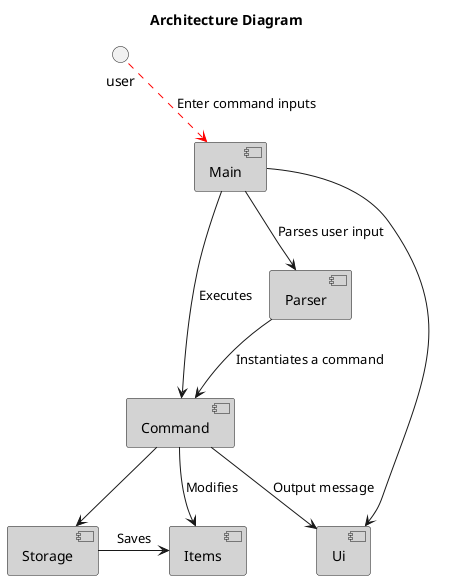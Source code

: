 @startuml
title Architecture Diagram

skinparam component {
    BackgroundColor lightgrey
}

[Main]
[Parser]
[Command]
[Storage]
[Items]
[Ui]
interface "user"

user -[hidden] Command

Main --> Parser : Parses user input
Main --> Command : Executes
Main --> Ui
Parser --> Command : Instantiates a command
Command --> Items : Modifies
Command --> Ui : Output message
Storage -> Items : Saves
Command --> Storage
user -[#red].> Main : Enter command inputs

@enduml